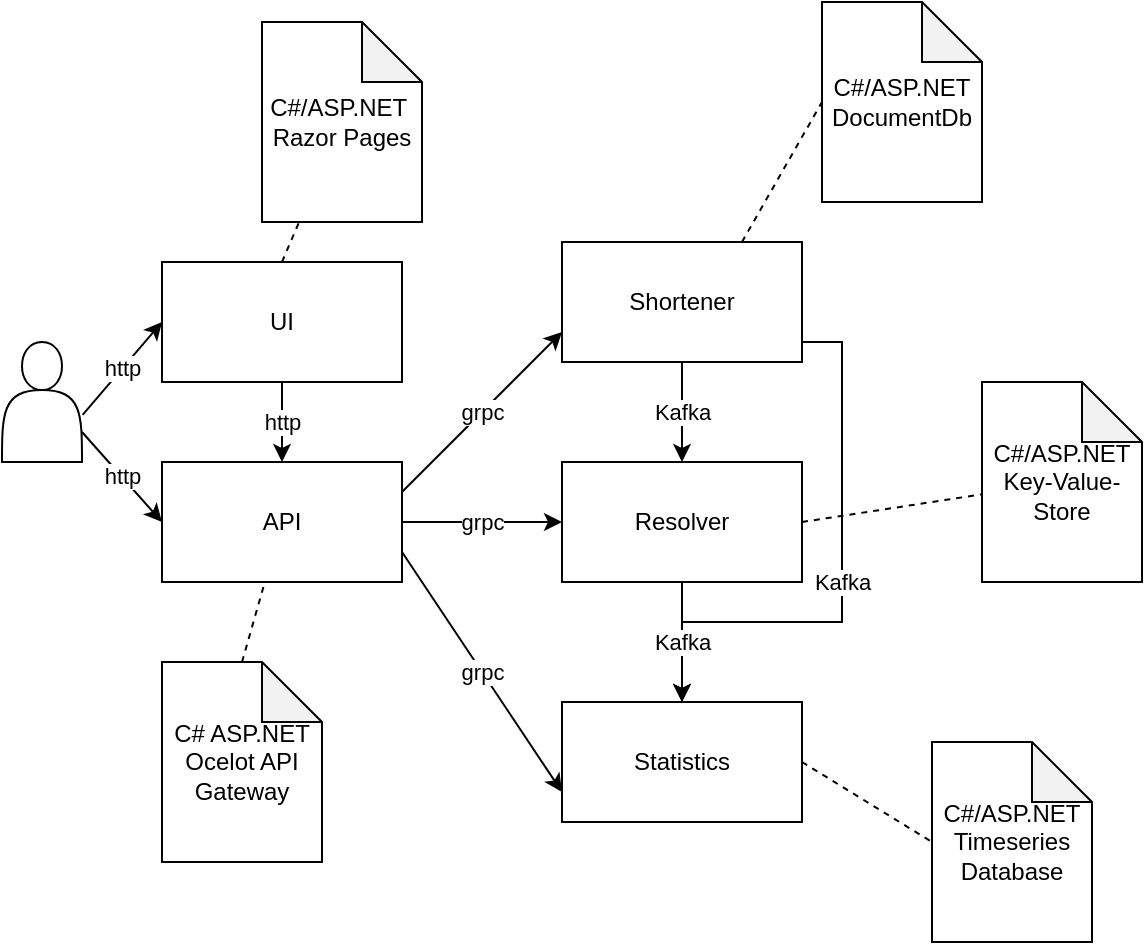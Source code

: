 <mxfile version="13.3.5" type="device"><diagram id="vlckxudJmJ1UuKdabHFB" name="Page-1"><mxGraphModel dx="907" dy="741" grid="1" gridSize="10" guides="1" tooltips="1" connect="1" arrows="1" fold="1" page="1" pageScale="1" pageWidth="850" pageHeight="1100" math="0" shadow="0"><root><mxCell id="0"/><mxCell id="1" parent="0"/><mxCell id="gJ6G2-j5w7Suyqofza_y-4" value="Kafka" style="edgeStyle=orthogonalEdgeStyle;rounded=0;orthogonalLoop=1;jettySize=auto;html=1;entryX=0.5;entryY=0;entryDx=0;entryDy=0;" edge="1" parent="1" source="gJ6G2-j5w7Suyqofza_y-1" target="gJ6G2-j5w7Suyqofza_y-5"><mxGeometry relative="1" as="geometry"><mxPoint x="535" y="350" as="targetPoint"/><Array as="points"><mxPoint x="460" y="290"/><mxPoint x="460" y="430"/><mxPoint x="380" y="430"/></Array></mxGeometry></mxCell><mxCell id="gJ6G2-j5w7Suyqofza_y-1" value="Shortener" style="rounded=0;whiteSpace=wrap;html=1;" vertex="1" parent="1"><mxGeometry x="320" y="240" width="120" height="60" as="geometry"/></mxCell><mxCell id="gJ6G2-j5w7Suyqofza_y-5" value="Statistics" style="rounded=0;whiteSpace=wrap;html=1;" vertex="1" parent="1"><mxGeometry x="320" y="470" width="120" height="60" as="geometry"/></mxCell><mxCell id="gJ6G2-j5w7Suyqofza_y-12" value="grpc" style="rounded=0;orthogonalLoop=1;jettySize=auto;html=1;entryX=0;entryY=0.5;entryDx=0;entryDy=0;exitX=1;exitY=0.5;exitDx=0;exitDy=0;" edge="1" parent="1" source="gJ6G2-j5w7Suyqofza_y-16" target="gJ6G2-j5w7Suyqofza_y-25"><mxGeometry relative="1" as="geometry"/></mxCell><mxCell id="gJ6G2-j5w7Suyqofza_y-9" value="UI" style="rounded=0;whiteSpace=wrap;html=1;" vertex="1" parent="1"><mxGeometry x="120" y="250" width="120" height="60" as="geometry"/></mxCell><mxCell id="gJ6G2-j5w7Suyqofza_y-10" value="" style="endArrow=none;dashed=1;html=1;exitX=0.75;exitY=0;exitDx=0;exitDy=0;entryX=0;entryY=0.5;entryDx=0;entryDy=0;entryPerimeter=0;" edge="1" parent="1" source="gJ6G2-j5w7Suyqofza_y-1" target="gJ6G2-j5w7Suyqofza_y-19"><mxGeometry width="50" height="50" relative="1" as="geometry"><mxPoint x="400" y="230" as="sourcePoint"/><mxPoint x="450" y="180" as="targetPoint"/></mxGeometry></mxCell><mxCell id="gJ6G2-j5w7Suyqofza_y-16" value="API" style="rounded=0;whiteSpace=wrap;html=1;" vertex="1" parent="1"><mxGeometry x="120" y="350" width="120" height="60" as="geometry"/></mxCell><mxCell id="gJ6G2-j5w7Suyqofza_y-17" value="grpc" style="rounded=0;orthogonalLoop=1;jettySize=auto;html=1;entryX=0;entryY=0.75;entryDx=0;entryDy=0;exitX=1;exitY=0.75;exitDx=0;exitDy=0;" edge="1" parent="1" source="gJ6G2-j5w7Suyqofza_y-16" target="gJ6G2-j5w7Suyqofza_y-5"><mxGeometry relative="1" as="geometry"><mxPoint x="240" y="390" as="sourcePoint"/><mxPoint x="330" y="487.5" as="targetPoint"/></mxGeometry></mxCell><mxCell id="gJ6G2-j5w7Suyqofza_y-18" value="grpc" style="rounded=0;orthogonalLoop=1;jettySize=auto;html=1;entryX=0;entryY=0.75;entryDx=0;entryDy=0;exitX=1;exitY=0.25;exitDx=0;exitDy=0;" edge="1" parent="1" source="gJ6G2-j5w7Suyqofza_y-16" target="gJ6G2-j5w7Suyqofza_y-1"><mxGeometry relative="1" as="geometry"><mxPoint x="240" y="460" as="sourcePoint"/><mxPoint x="330" y="487.5" as="targetPoint"/></mxGeometry></mxCell><mxCell id="gJ6G2-j5w7Suyqofza_y-19" value="C#/ASP.NET&lt;br&gt;DocumentDb" style="shape=note;whiteSpace=wrap;html=1;backgroundOutline=1;darkOpacity=0.05;" vertex="1" parent="1"><mxGeometry x="450" y="120" width="80" height="100" as="geometry"/></mxCell><mxCell id="gJ6G2-j5w7Suyqofza_y-20" value="C#/ASP.NET&lt;br&gt;Timeseries Database" style="shape=note;whiteSpace=wrap;html=1;backgroundOutline=1;darkOpacity=0.05;" vertex="1" parent="1"><mxGeometry x="505" y="490" width="80" height="100" as="geometry"/></mxCell><mxCell id="gJ6G2-j5w7Suyqofza_y-23" value="" style="endArrow=none;dashed=1;html=1;exitX=1;exitY=0.5;exitDx=0;exitDy=0;entryX=0;entryY=0.5;entryDx=0;entryDy=0;entryPerimeter=0;" edge="1" parent="1" source="gJ6G2-j5w7Suyqofza_y-5" target="gJ6G2-j5w7Suyqofza_y-20"><mxGeometry width="50" height="50" relative="1" as="geometry"><mxPoint x="420" y="262.5" as="sourcePoint"/><mxPoint x="460" y="180.0" as="targetPoint"/></mxGeometry></mxCell><mxCell id="gJ6G2-j5w7Suyqofza_y-25" value="Resolver" style="rounded=0;whiteSpace=wrap;html=1;" vertex="1" parent="1"><mxGeometry x="320" y="350" width="120" height="60" as="geometry"/></mxCell><mxCell id="gJ6G2-j5w7Suyqofza_y-26" value="Kafka" style="edgeStyle=orthogonalEdgeStyle;rounded=0;orthogonalLoop=1;jettySize=auto;html=1;entryX=0.5;entryY=0;entryDx=0;entryDy=0;" edge="1" parent="1" source="gJ6G2-j5w7Suyqofza_y-1" target="gJ6G2-j5w7Suyqofza_y-25"><mxGeometry relative="1" as="geometry"><mxPoint x="380" y="320" as="sourcePoint"/><mxPoint x="380" y="447.5" as="targetPoint"/></mxGeometry></mxCell><mxCell id="gJ6G2-j5w7Suyqofza_y-28" value="Kafka" style="edgeStyle=orthogonalEdgeStyle;rounded=0;orthogonalLoop=1;jettySize=auto;html=1;entryX=0.5;entryY=0;entryDx=0;entryDy=0;" edge="1" parent="1" source="gJ6G2-j5w7Suyqofza_y-25" target="gJ6G2-j5w7Suyqofza_y-5"><mxGeometry relative="1" as="geometry"><mxPoint x="390.0" y="330" as="sourcePoint"/><mxPoint x="390" y="360" as="targetPoint"/></mxGeometry></mxCell><mxCell id="gJ6G2-j5w7Suyqofza_y-29" value="C#/ASP.NET&lt;br&gt;Key-Value-Store" style="shape=note;whiteSpace=wrap;html=1;backgroundOutline=1;darkOpacity=0.05;" vertex="1" parent="1"><mxGeometry x="530" y="310" width="80" height="100" as="geometry"/></mxCell><mxCell id="gJ6G2-j5w7Suyqofza_y-32" value="" style="endArrow=none;dashed=1;html=1;exitX=1;exitY=0.5;exitDx=0;exitDy=0;" edge="1" parent="1" source="gJ6G2-j5w7Suyqofza_y-25" target="gJ6G2-j5w7Suyqofza_y-29"><mxGeometry width="50" height="50" relative="1" as="geometry"><mxPoint x="420" y="250.0" as="sourcePoint"/><mxPoint x="460" y="180.0" as="targetPoint"/></mxGeometry></mxCell><mxCell id="gJ6G2-j5w7Suyqofza_y-33" value="" style="endArrow=none;dashed=1;html=1;exitX=0.5;exitY=0;exitDx=0;exitDy=0;" edge="1" parent="1" source="gJ6G2-j5w7Suyqofza_y-9" target="gJ6G2-j5w7Suyqofza_y-34"><mxGeometry width="50" height="50" relative="1" as="geometry"><mxPoint x="460" y="320" as="sourcePoint"/><mxPoint x="180" y="180" as="targetPoint"/></mxGeometry></mxCell><mxCell id="gJ6G2-j5w7Suyqofza_y-34" value="C#/ASP.NET&amp;nbsp;&lt;br&gt;Razor Pages" style="shape=note;whiteSpace=wrap;html=1;backgroundOutline=1;darkOpacity=0.05;" vertex="1" parent="1"><mxGeometry x="170" y="130" width="80" height="100" as="geometry"/></mxCell><mxCell id="gJ6G2-j5w7Suyqofza_y-35" value="C# ASP.NET&lt;br&gt;Ocelot API Gateway" style="shape=note;whiteSpace=wrap;html=1;backgroundOutline=1;darkOpacity=0.05;" vertex="1" parent="1"><mxGeometry x="120" y="450" width="80" height="100" as="geometry"/></mxCell><mxCell id="gJ6G2-j5w7Suyqofza_y-36" value="" style="endArrow=none;dashed=1;html=1;exitX=0.5;exitY=0;exitDx=0;exitDy=0;exitPerimeter=0;" edge="1" parent="1" source="gJ6G2-j5w7Suyqofza_y-35" target="gJ6G2-j5w7Suyqofza_y-16"><mxGeometry width="50" height="50" relative="1" as="geometry"><mxPoint x="190.0" y="290" as="sourcePoint"/><mxPoint x="181.111" y="250" as="targetPoint"/></mxGeometry></mxCell><mxCell id="gJ6G2-j5w7Suyqofza_y-37" value="" style="shape=actor;whiteSpace=wrap;html=1;" vertex="1" parent="1"><mxGeometry x="40" y="290" width="40" height="60" as="geometry"/></mxCell><mxCell id="gJ6G2-j5w7Suyqofza_y-38" value="http" style="rounded=0;orthogonalLoop=1;jettySize=auto;html=1;entryX=0;entryY=0.5;entryDx=0;entryDy=0;exitX=1.008;exitY=0.608;exitDx=0;exitDy=0;exitPerimeter=0;" edge="1" parent="1" source="gJ6G2-j5w7Suyqofza_y-37" target="gJ6G2-j5w7Suyqofza_y-9"><mxGeometry relative="1" as="geometry"><mxPoint x="250" y="305" as="sourcePoint"/><mxPoint x="340" y="195.0" as="targetPoint"/></mxGeometry></mxCell><mxCell id="gJ6G2-j5w7Suyqofza_y-39" value="http" style="rounded=0;orthogonalLoop=1;jettySize=auto;html=1;entryX=0;entryY=0.5;entryDx=0;entryDy=0;exitX=1;exitY=0.75;exitDx=0;exitDy=0;" edge="1" parent="1" source="gJ6G2-j5w7Suyqofza_y-37" target="gJ6G2-j5w7Suyqofza_y-16"><mxGeometry relative="1" as="geometry"><mxPoint x="80.32" y="356.48" as="sourcePoint"/><mxPoint x="130.0" y="320" as="targetPoint"/></mxGeometry></mxCell><mxCell id="gJ6G2-j5w7Suyqofza_y-44" value="http" style="rounded=0;orthogonalLoop=1;jettySize=auto;html=1;entryX=0.5;entryY=1;entryDx=0;entryDy=0;exitX=0.5;exitY=0;exitDx=0;exitDy=0;startArrow=classic;startFill=1;endArrow=none;endFill=0;" edge="1" parent="1" source="gJ6G2-j5w7Suyqofza_y-16" target="gJ6G2-j5w7Suyqofza_y-9"><mxGeometry relative="1" as="geometry"><mxPoint x="90.32" y="356.48" as="sourcePoint"/><mxPoint x="130.0" y="290" as="targetPoint"/></mxGeometry></mxCell></root></mxGraphModel></diagram></mxfile>